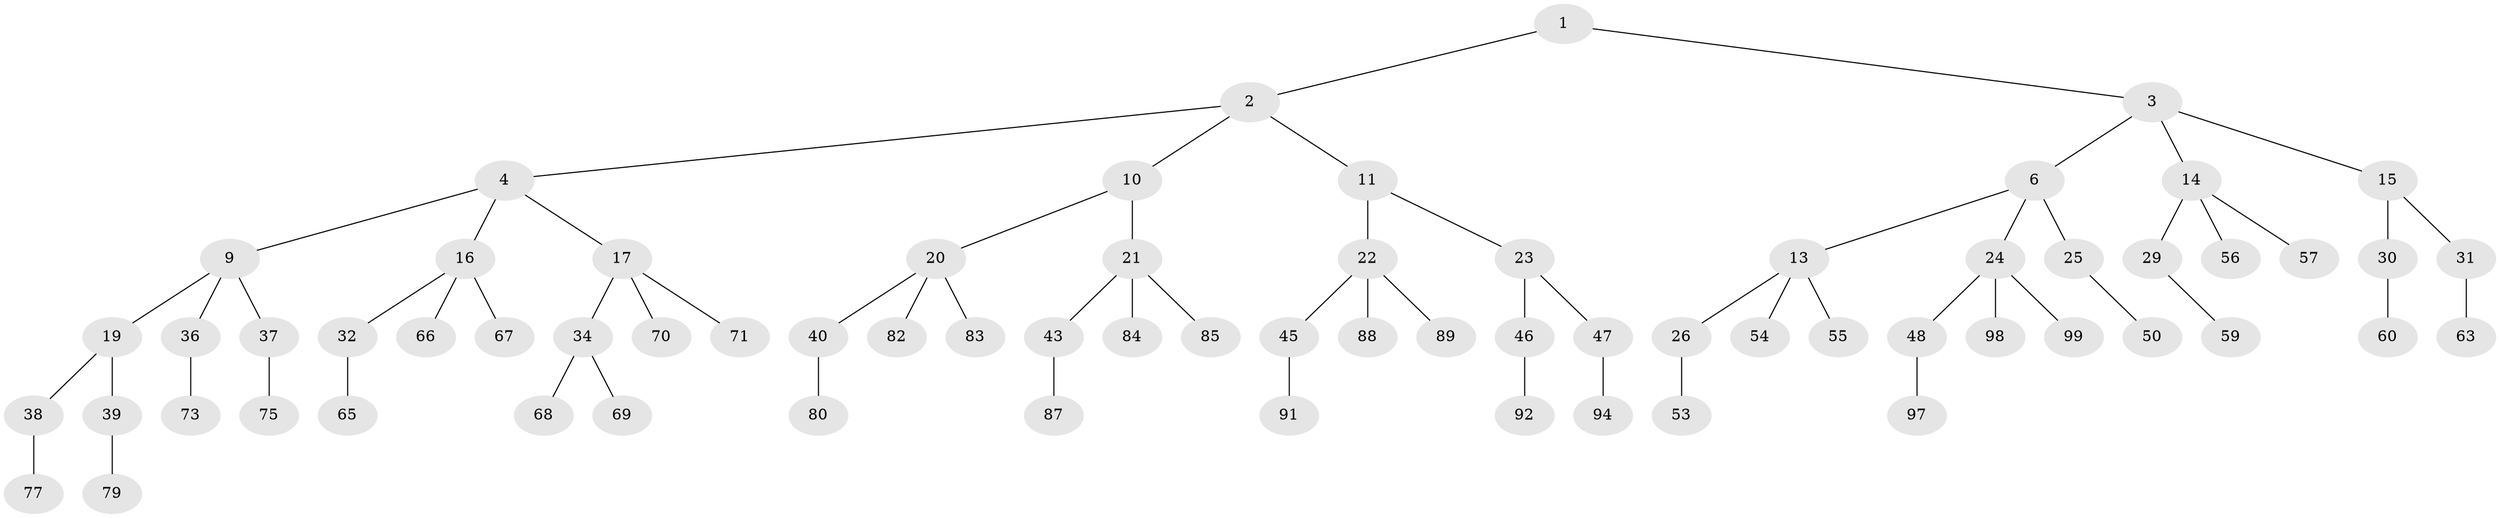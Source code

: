 // original degree distribution, {2: 0.02, 3: 0.48, 1: 0.5}
// Generated by graph-tools (version 1.1) at 2025/38/02/21/25 10:38:56]
// undirected, 70 vertices, 69 edges
graph export_dot {
graph [start="1"]
  node [color=gray90,style=filled];
  1;
  2 [latent=1,super="+5"];
  3 [latent=1,super="+7"];
  4 [latent=0.5,super="+8"];
  6 [latent=0.5,super="+12"];
  9 [latent=0.333333,super="+18"];
  10 [latent=0.333333];
  11 [latent=0.333333];
  13 [latent=0.333333,super="+27"];
  14 [latent=0.333333,super="+28"];
  15 [latent=0.333333];
  16 [latent=0.25,super="+33"];
  17 [latent=0.25,super="+35"];
  19 [latent=0.25];
  20 [latent=0.25,super="+41"];
  21 [latent=0.25,super="+42"];
  22 [latent=0.25,super="+44"];
  23 [latent=0.25];
  24 [latent=0.25,super="+49"];
  25 [latent=0.25,super="+51"];
  26 [latent=0.25,super="+52"];
  29 [latent=0.25,super="+58"];
  30 [latent=0.25,super="+61"];
  31 [latent=0.25,super="+62"];
  32 [latent=0.2,super="+64"];
  34 [latent=0.2];
  36 [latent=0.2,super="+72"];
  37 [latent=0.2,super="+74"];
  38 [latent=0.2,super="+76"];
  39 [latent=0.2,super="+78"];
  40 [latent=0.2,super="+81"];
  43 [latent=0.2,super="+86"];
  45 [latent=0.2,super="+90"];
  46 [latent=0.2,super="+93"];
  47 [latent=0.2,super="+95"];
  48 [latent=0.2,super="+96"];
  50 [latent=0.2,super="+100"];
  53 [latent=0.2];
  54 [latent=0.2];
  55 [latent=0.2];
  56 [latent=0.2];
  57 [latent=0.2];
  59 [latent=0.2];
  60 [latent=0.2];
  63 [latent=0.2];
  65 [latent=0.166667];
  66 [latent=0.166667];
  67 [latent=0.166667];
  68 [latent=0.166667];
  69 [latent=0.166667];
  70 [latent=0.166667];
  71 [latent=0.166667];
  73 [latent=0.166667];
  75 [latent=0.166667];
  77 [latent=0.166667];
  79 [latent=0.166667];
  80 [latent=0.166667];
  82 [latent=0.166667];
  83 [latent=0.166667];
  84 [latent=0.166667];
  85 [latent=0.166667];
  87 [latent=0.166667];
  88 [latent=0.166667];
  89 [latent=0.166667];
  91 [latent=0.166667];
  92 [latent=0.166667];
  94 [latent=0.166667];
  97 [latent=0.166667];
  98 [latent=0.166667];
  99 [latent=0.166667];
  1 -- 2;
  1 -- 3;
  2 -- 4;
  2 -- 11;
  2 -- 10;
  3 -- 6;
  3 -- 14;
  3 -- 15;
  4 -- 9;
  4 -- 16;
  4 -- 17;
  6 -- 13;
  6 -- 24;
  6 -- 25;
  9 -- 19;
  9 -- 36;
  9 -- 37;
  10 -- 20;
  10 -- 21;
  11 -- 22;
  11 -- 23;
  13 -- 26;
  13 -- 54;
  13 -- 55;
  14 -- 29;
  14 -- 56;
  14 -- 57;
  15 -- 30;
  15 -- 31;
  16 -- 32;
  16 -- 66;
  16 -- 67;
  17 -- 34;
  17 -- 70;
  17 -- 71;
  19 -- 38;
  19 -- 39;
  20 -- 40;
  20 -- 82;
  20 -- 83;
  21 -- 43;
  21 -- 85;
  21 -- 84;
  22 -- 45;
  22 -- 88;
  22 -- 89;
  23 -- 46;
  23 -- 47;
  24 -- 48;
  24 -- 98;
  24 -- 99;
  25 -- 50;
  26 -- 53;
  29 -- 59;
  30 -- 60;
  31 -- 63;
  32 -- 65;
  34 -- 68;
  34 -- 69;
  36 -- 73;
  37 -- 75;
  38 -- 77;
  39 -- 79;
  40 -- 80;
  43 -- 87;
  45 -- 91;
  46 -- 92;
  47 -- 94;
  48 -- 97;
}
